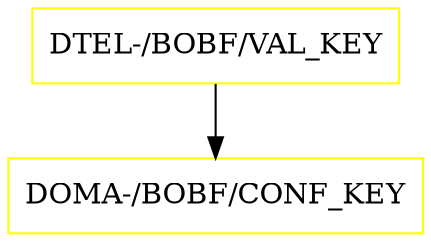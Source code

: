 digraph G {
  "DTEL-/BOBF/VAL_KEY" [shape=box,color=yellow];
  "DOMA-/BOBF/CONF_KEY" [shape=box,color=yellow,URL="./DOMA_%23BOBF%23CONF_KEY.html"];
  "DTEL-/BOBF/VAL_KEY" -> "DOMA-/BOBF/CONF_KEY";
}

